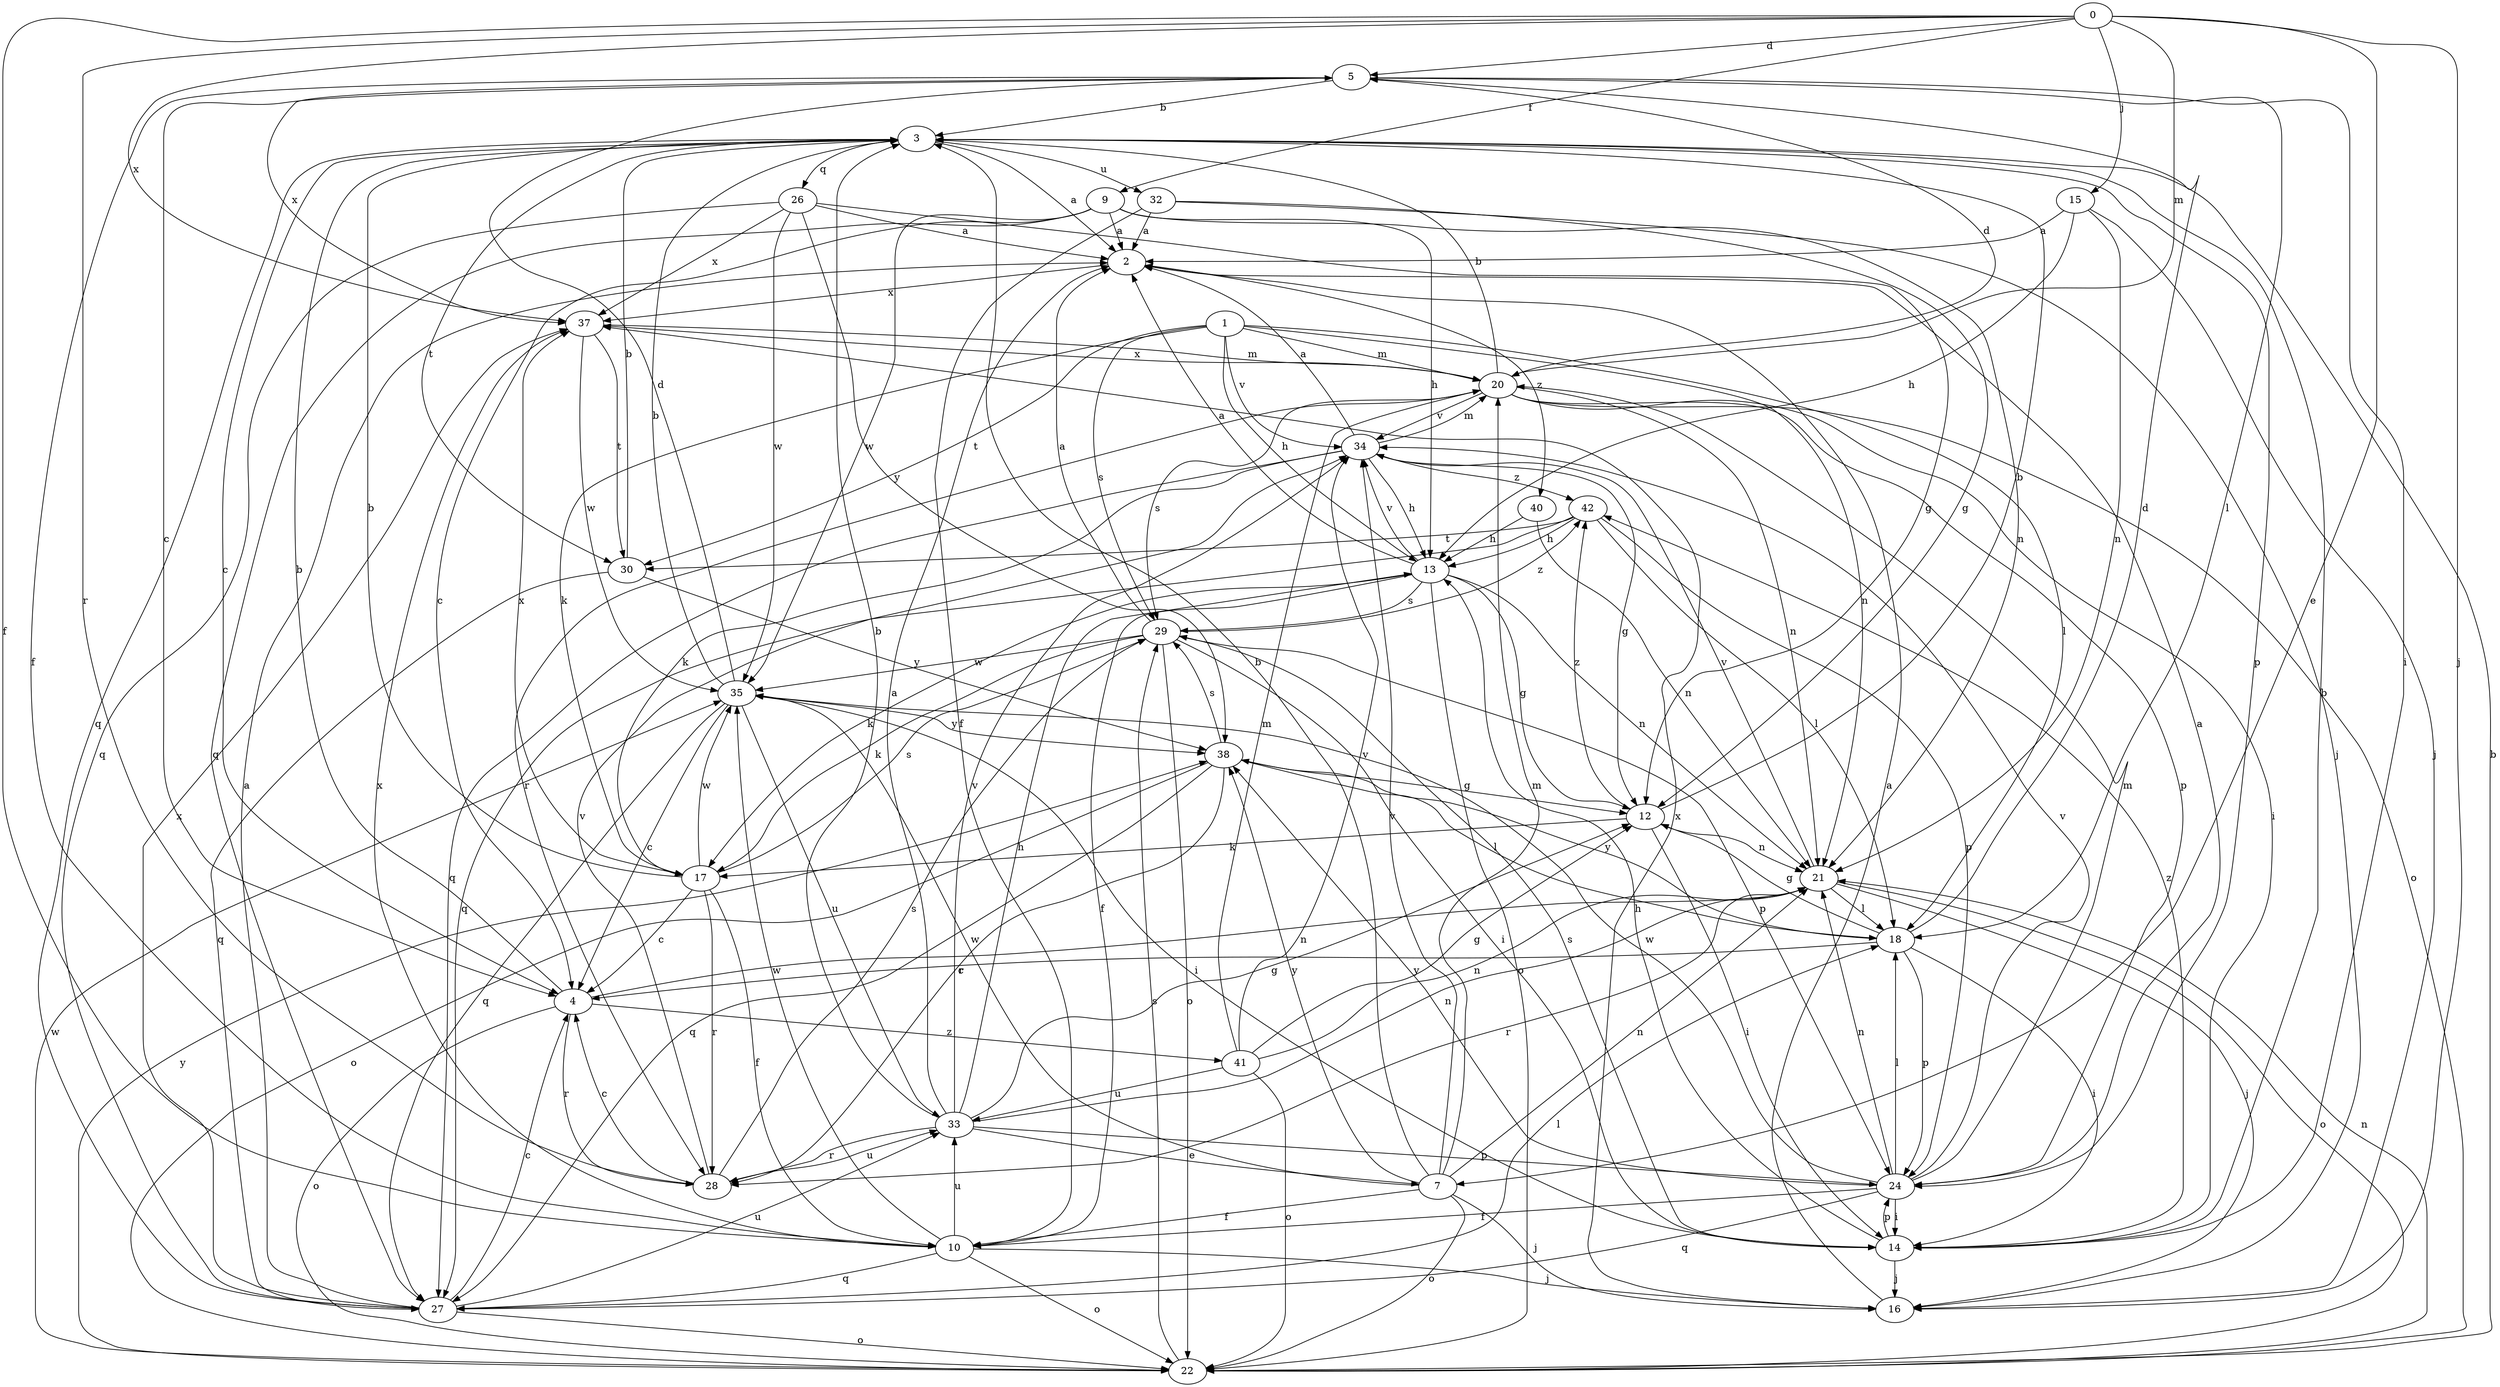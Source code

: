 strict digraph  {
0;
1;
2;
3;
4;
5;
7;
9;
10;
12;
13;
14;
15;
16;
17;
18;
20;
21;
22;
24;
26;
27;
28;
29;
30;
32;
33;
34;
35;
37;
38;
40;
41;
42;
0 -> 5  [label=d];
0 -> 7  [label=e];
0 -> 9  [label=f];
0 -> 10  [label=f];
0 -> 15  [label=j];
0 -> 16  [label=j];
0 -> 20  [label=m];
0 -> 28  [label=r];
0 -> 37  [label=x];
1 -> 13  [label=h];
1 -> 17  [label=k];
1 -> 18  [label=l];
1 -> 20  [label=m];
1 -> 21  [label=n];
1 -> 29  [label=s];
1 -> 30  [label=t];
1 -> 34  [label=v];
2 -> 37  [label=x];
2 -> 40  [label=z];
3 -> 2  [label=a];
3 -> 4  [label=c];
3 -> 24  [label=p];
3 -> 26  [label=q];
3 -> 27  [label=q];
3 -> 30  [label=t];
3 -> 32  [label=u];
4 -> 3  [label=b];
4 -> 21  [label=n];
4 -> 22  [label=o];
4 -> 28  [label=r];
4 -> 41  [label=z];
5 -> 3  [label=b];
5 -> 4  [label=c];
5 -> 10  [label=f];
5 -> 14  [label=i];
5 -> 18  [label=l];
5 -> 37  [label=x];
7 -> 3  [label=b];
7 -> 10  [label=f];
7 -> 16  [label=j];
7 -> 20  [label=m];
7 -> 21  [label=n];
7 -> 22  [label=o];
7 -> 34  [label=v];
7 -> 35  [label=w];
7 -> 38  [label=y];
9 -> 2  [label=a];
9 -> 4  [label=c];
9 -> 13  [label=h];
9 -> 21  [label=n];
9 -> 27  [label=q];
9 -> 35  [label=w];
10 -> 16  [label=j];
10 -> 22  [label=o];
10 -> 27  [label=q];
10 -> 33  [label=u];
10 -> 35  [label=w];
10 -> 37  [label=x];
12 -> 3  [label=b];
12 -> 14  [label=i];
12 -> 17  [label=k];
12 -> 21  [label=n];
12 -> 42  [label=z];
13 -> 2  [label=a];
13 -> 10  [label=f];
13 -> 12  [label=g];
13 -> 17  [label=k];
13 -> 21  [label=n];
13 -> 22  [label=o];
13 -> 29  [label=s];
13 -> 34  [label=v];
14 -> 3  [label=b];
14 -> 13  [label=h];
14 -> 16  [label=j];
14 -> 24  [label=p];
14 -> 29  [label=s];
14 -> 42  [label=z];
15 -> 2  [label=a];
15 -> 13  [label=h];
15 -> 16  [label=j];
15 -> 21  [label=n];
16 -> 2  [label=a];
16 -> 37  [label=x];
17 -> 3  [label=b];
17 -> 4  [label=c];
17 -> 10  [label=f];
17 -> 28  [label=r];
17 -> 29  [label=s];
17 -> 35  [label=w];
17 -> 37  [label=x];
18 -> 4  [label=c];
18 -> 5  [label=d];
18 -> 12  [label=g];
18 -> 14  [label=i];
18 -> 24  [label=p];
18 -> 38  [label=y];
20 -> 3  [label=b];
20 -> 5  [label=d];
20 -> 14  [label=i];
20 -> 21  [label=n];
20 -> 22  [label=o];
20 -> 24  [label=p];
20 -> 28  [label=r];
20 -> 29  [label=s];
20 -> 34  [label=v];
20 -> 37  [label=x];
21 -> 16  [label=j];
21 -> 18  [label=l];
21 -> 22  [label=o];
21 -> 28  [label=r];
21 -> 34  [label=v];
22 -> 3  [label=b];
22 -> 21  [label=n];
22 -> 29  [label=s];
22 -> 35  [label=w];
22 -> 38  [label=y];
24 -> 2  [label=a];
24 -> 10  [label=f];
24 -> 14  [label=i];
24 -> 18  [label=l];
24 -> 20  [label=m];
24 -> 21  [label=n];
24 -> 27  [label=q];
24 -> 34  [label=v];
24 -> 35  [label=w];
24 -> 38  [label=y];
26 -> 2  [label=a];
26 -> 12  [label=g];
26 -> 27  [label=q];
26 -> 35  [label=w];
26 -> 37  [label=x];
26 -> 38  [label=y];
27 -> 2  [label=a];
27 -> 4  [label=c];
27 -> 18  [label=l];
27 -> 22  [label=o];
27 -> 33  [label=u];
27 -> 37  [label=x];
28 -> 4  [label=c];
28 -> 29  [label=s];
28 -> 33  [label=u];
28 -> 34  [label=v];
29 -> 2  [label=a];
29 -> 14  [label=i];
29 -> 17  [label=k];
29 -> 22  [label=o];
29 -> 24  [label=p];
29 -> 35  [label=w];
29 -> 42  [label=z];
30 -> 3  [label=b];
30 -> 27  [label=q];
30 -> 38  [label=y];
32 -> 2  [label=a];
32 -> 10  [label=f];
32 -> 12  [label=g];
32 -> 16  [label=j];
33 -> 2  [label=a];
33 -> 3  [label=b];
33 -> 7  [label=e];
33 -> 12  [label=g];
33 -> 13  [label=h];
33 -> 21  [label=n];
33 -> 24  [label=p];
33 -> 28  [label=r];
33 -> 34  [label=v];
34 -> 2  [label=a];
34 -> 12  [label=g];
34 -> 13  [label=h];
34 -> 17  [label=k];
34 -> 20  [label=m];
34 -> 27  [label=q];
34 -> 42  [label=z];
35 -> 3  [label=b];
35 -> 4  [label=c];
35 -> 5  [label=d];
35 -> 14  [label=i];
35 -> 27  [label=q];
35 -> 33  [label=u];
35 -> 38  [label=y];
37 -> 20  [label=m];
37 -> 30  [label=t];
37 -> 35  [label=w];
38 -> 12  [label=g];
38 -> 18  [label=l];
38 -> 22  [label=o];
38 -> 27  [label=q];
38 -> 28  [label=r];
38 -> 29  [label=s];
40 -> 13  [label=h];
40 -> 21  [label=n];
41 -> 12  [label=g];
41 -> 20  [label=m];
41 -> 21  [label=n];
41 -> 22  [label=o];
41 -> 33  [label=u];
41 -> 34  [label=v];
42 -> 13  [label=h];
42 -> 18  [label=l];
42 -> 24  [label=p];
42 -> 27  [label=q];
42 -> 30  [label=t];
}
